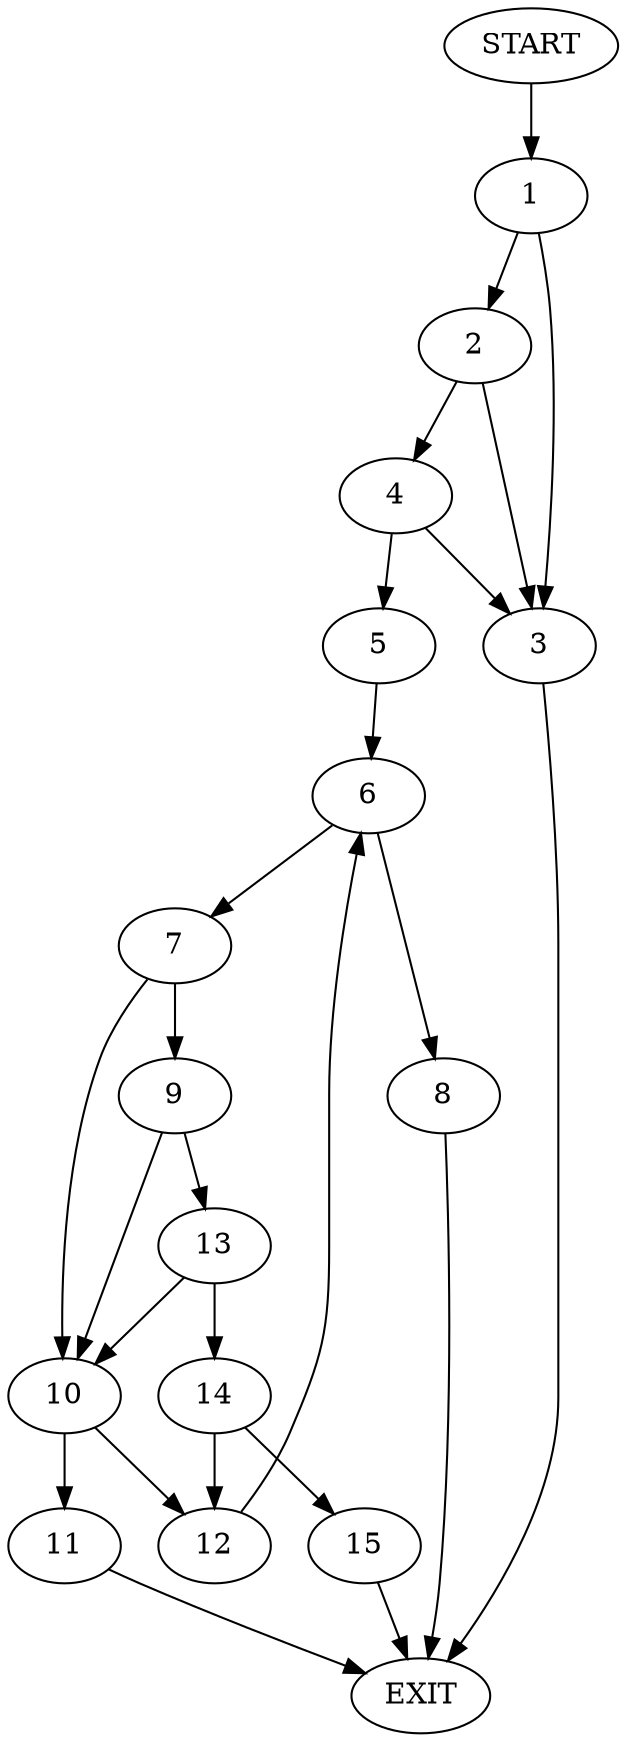 digraph {
0 [label="START"]
16 [label="EXIT"]
0 -> 1
1 -> 2
1 -> 3
3 -> 16
2 -> 3
2 -> 4
4 -> 5
4 -> 3
5 -> 6
6 -> 7
6 -> 8
7 -> 9
7 -> 10
8 -> 16
10 -> 11
10 -> 12
9 -> 10
9 -> 13
13 -> 10
13 -> 14
14 -> 15
14 -> 12
15 -> 16
12 -> 6
11 -> 16
}
